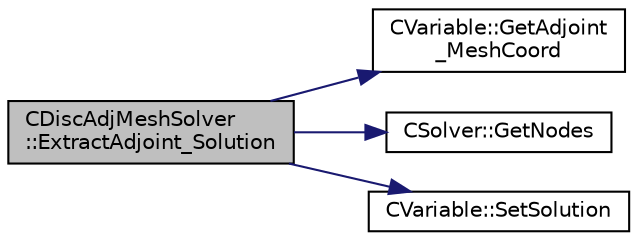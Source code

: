 digraph "CDiscAdjMeshSolver::ExtractAdjoint_Solution"
{
 // LATEX_PDF_SIZE
  edge [fontname="Helvetica",fontsize="10",labelfontname="Helvetica",labelfontsize="10"];
  node [fontname="Helvetica",fontsize="10",shape=record];
  rankdir="LR";
  Node1 [label="CDiscAdjMeshSolver\l::ExtractAdjoint_Solution",height=0.2,width=0.4,color="black", fillcolor="grey75", style="filled", fontcolor="black",tooltip="Sets the adjoint values of the input variables of the flow (+turb.) iteration after tape has been eva..."];
  Node1 -> Node2 [color="midnightblue",fontsize="10",style="solid",fontname="Helvetica"];
  Node2 [label="CVariable::GetAdjoint\l_MeshCoord",height=0.2,width=0.4,color="black", fillcolor="white", style="filled",URL="$classCVariable.html#afa1973e4188100284d9dd933c9e55a3c",tooltip="A virtual member. Recover the value of the adjoint of the mesh coordinates."];
  Node1 -> Node3 [color="midnightblue",fontsize="10",style="solid",fontname="Helvetica"];
  Node3 [label="CSolver::GetNodes",height=0.2,width=0.4,color="black", fillcolor="white", style="filled",URL="$classCSolver.html#af3198e52a2ea377bb765647b5e697197",tooltip="Allow outside access to the nodes of the solver, containing conservatives, primitives,..."];
  Node1 -> Node4 [color="midnightblue",fontsize="10",style="solid",fontname="Helvetica"];
  Node4 [label="CVariable::SetSolution",height=0.2,width=0.4,color="black", fillcolor="white", style="filled",URL="$classCVariable.html#a22fbbd7bc6491672843000644a05c6a5",tooltip="Set the value of the solution, all variables."];
}
